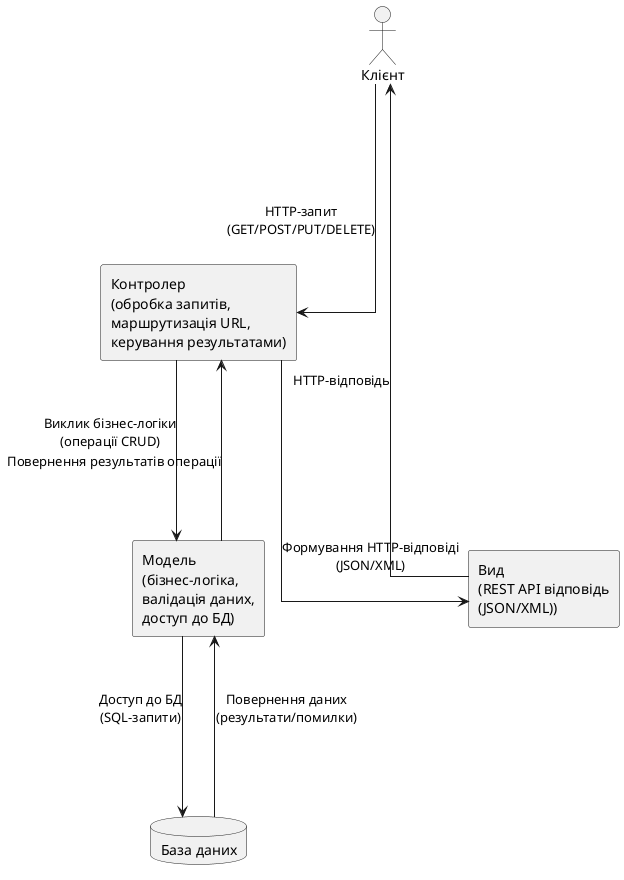 @startuml MVC_REST

' Збільшуємо відстані між вузлами по горизонталі та вертикалі
skinparam nodesep 180
skinparam ranksep 180

' Ортогональні лінії для чіткого обходу блоків
skinparam linetype ortho

' Розташовуємо всі елементи зверху вниз
top to bottom direction

actor "Клієнт" as Client

rectangle "Контролер\n(обробка запитів,\nмаршрутизація URL,\nкерування результатами)" as Controller

rectangle "Модель\n(бізнес-логіка,\nвалідація даних,\nдоступ до БД)" as Model

database "База даних" as DB

rectangle "Вид\n(REST API відповідь\n(JSON/XML))" as View

' Потоки даних і стрілки з текстом:
Client --> Controller      : HTTP-запит\n(GET/POST/PUT/DELETE)

Controller --> Model       : Виклик бізнес-логіки\n(операції CRUD)
Model --> DB               : Доступ до БД\n(SQL-запити)
DB --> Model               : Повернення даних\n(результати/помилки)
Model --> Controller       : Повернення результатів операції

Controller --> View        : Формування HTTP-відповіді\n(JSON/XML)
View --> Client            : HTTP-відповідь

@enduml
